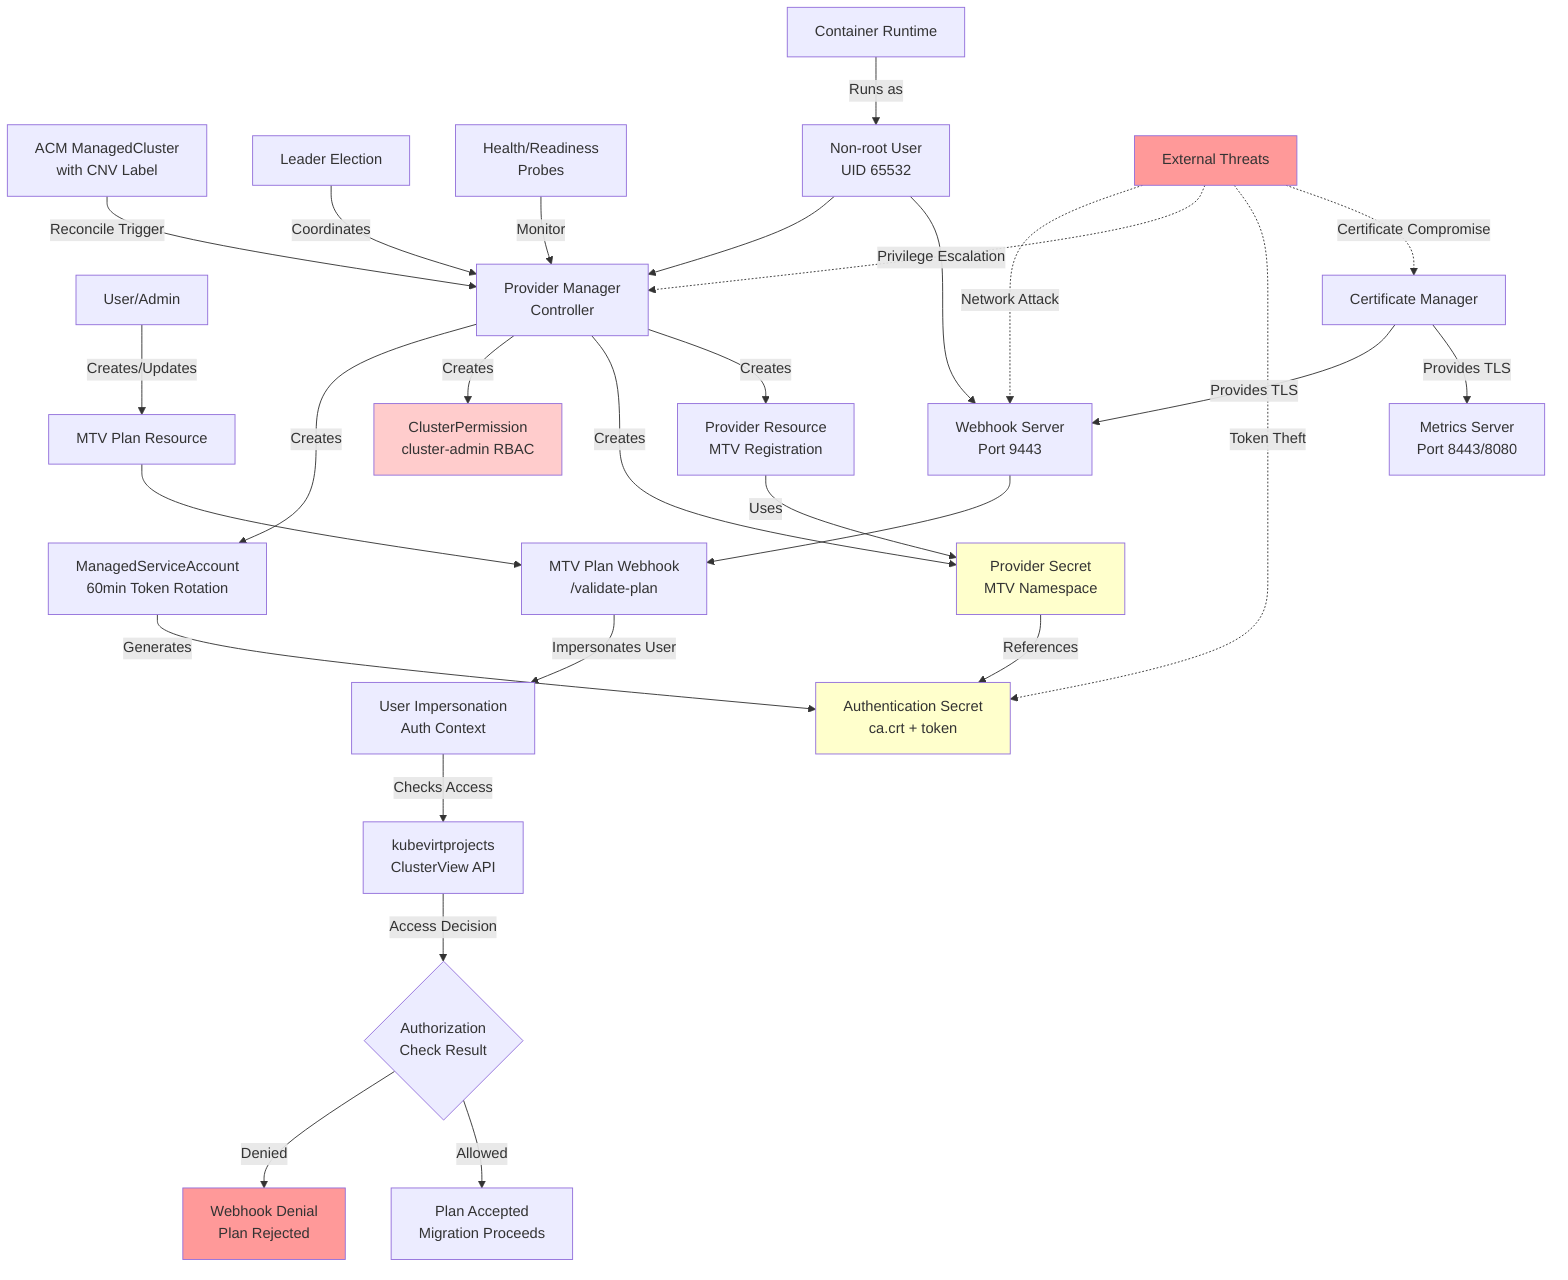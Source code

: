 graph TD
    A["User/Admin"] -->|Creates/Updates| B["MTV Plan Resource"]
    B --> C["MTV Plan Webhook<br/>/validate-plan"]
    C -->|Impersonates User| D["User Impersonation<br/>Auth Context"]
    D -->|Checks Access| E["kubevirtprojects<br/>ClusterView API"]
    E -->|Access Decision| F{"Authorization<br/>Check Result"}
    F -->|Denied| G["Webhook Denial<br/>Plan Rejected"]
    F -->|Allowed| H["Plan Accepted<br/>Migration Proceeds"]
    
    I["ACM ManagedCluster<br/>with CNV Label"] -->|Reconcile Trigger| J["Provider Manager<br/>Controller"]
    J -->|Creates| K["ManagedServiceAccount<br/>60min Token Rotation"]
    K -->|Generates| L["Authentication Secret<br/>ca.crt + token"]
    J -->|Creates| M["ClusterPermission<br/>cluster-admin RBAC"]
    J -->|Creates| N["Provider Secret<br/>MTV Namespace"]
    N -->|References| L
    J -->|Creates| O["Provider Resource<br/>MTV Registration"]
    O -->|Uses| N
    
    P["Certificate Manager"] -->|Provides TLS| Q["Webhook Server<br/>Port 9443"]
    Q --> C
    P -->|Provides TLS| R["Metrics Server<br/>Port 8443/8080"]
    
    S["Leader Election"] -->|Coordinates| J
    T["Health/Readiness<br/>Probes"] -->|Monitor| J
    
    U["Container Runtime"] -->|Runs as| V["Non-root User<br/>UID 65532"]
    V --> J
    V --> Q
    
    W["External Threats"] -.->|Network Attack| Q
    W -.->|Privilege Escalation| J
    W -.->|Token Theft| L
    W -.->|Certificate Compromise| P
    
    style W fill:#ff9999
    style G fill:#ff9999
    style L fill:#ffffcc
    style N fill:#ffffcc
    style M fill:#ffcccc